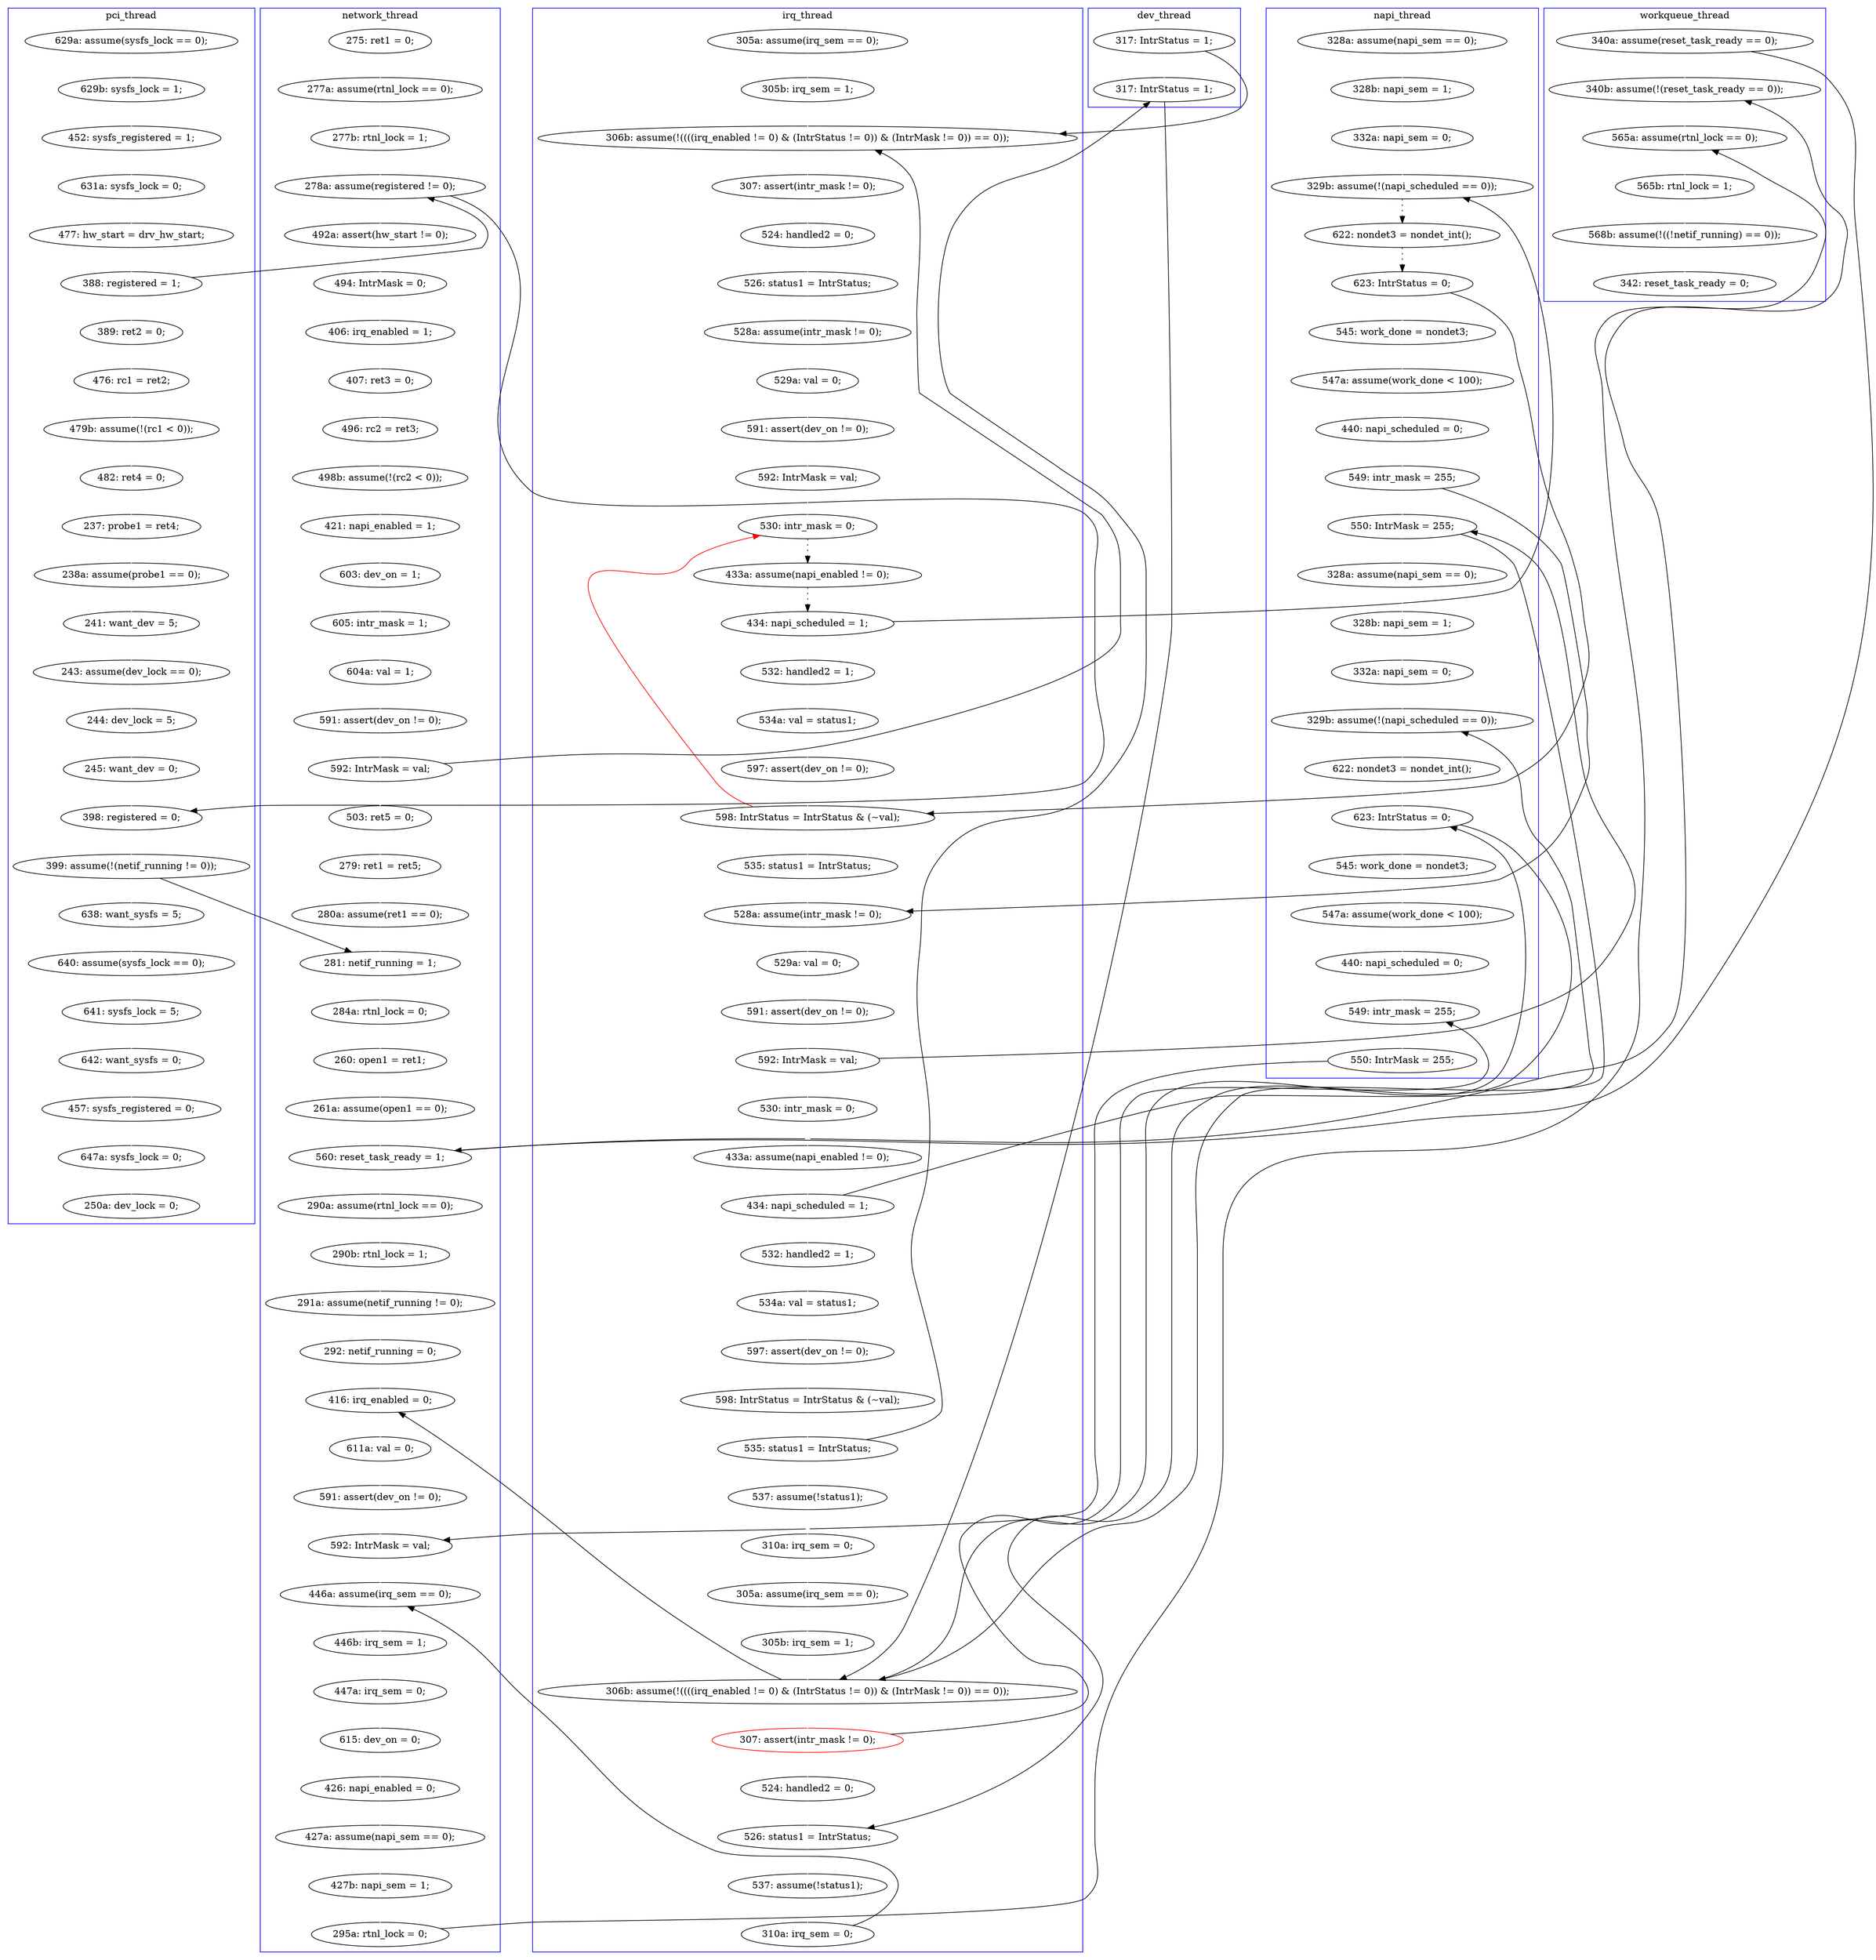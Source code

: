digraph Counterexample {
	190 -> 232 [color = white, style = solid]
	144 -> 146 [color = white, style = solid]
	299 -> 305 [color = white, style = solid]
	59 -> 61 [color = black, style = solid, constraint = false]
	190 -> 235 [color = black, style = solid, constraint = false]
	311 -> 332 [color = white, style = solid]
	145 -> 147 [color = white, style = solid]
	307 -> 309 [color = white, style = solid]
	70 -> 75 [color = white, style = solid]
	131 -> 135 [color = black, style = solid, constraint = false]
	133 -> 134 [color = white, style = solid]
	171 -> 199 [color = black, style = solid, constraint = false]
	175 -> 189 [color = black, style = solid, constraint = false]
	184 -> 186 [color = white, style = solid]
	120 -> 121 [color = white, style = solid]
	219 -> 255 [color = white, style = solid]
	294 -> 299 [color = white, style = solid]
	207 -> 233 [color = black, style = solid, constraint = false]
	124 -> 126 [color = white, style = solid]
	199 -> 206 [color = white, style = solid]
	216 -> 219 [color = white, style = solid]
	170 -> 171 [color = white, style = solid]
	59 -> 60 [color = white, style = solid]
	113 -> 114 [color = white, style = solid]
	264 -> 289 [color = white, style = solid]
	324 -> 325 [color = white, style = solid]
	107 -> 112 [color = white, style = solid]
	79 -> 82 [color = white, style = solid]
	254 -> 255 [color = black, style = solid, constraint = false]
	173 -> 174 [color = white, style = solid]
	206 -> 207 [color = white, style = solid]
	99 -> 106 [color = black, style = solid, constraint = false]
	92 -> 98 [color = white, style = solid]
	86 -> 90 [color = white, style = solid]
	114 -> 118 [color = white, style = solid]
	61 -> 253 [color = black, style = solid, constraint = false]
	174 -> 177 [color = white, style = solid]
	166 -> 170 [color = white, style = solid]
	289 -> 290 [color = white, style = solid]
	309 -> 314 [color = white, style = solid]
	220 -> 223 [color = white, style = solid]
	264 -> 311 [color = black, style = solid, constraint = false]
	256 -> 257 [color = white, style = solid]
	177 -> 178 [color = white, style = solid]
	186 -> 187 [color = white, style = solid]
	147 -> 150 [color = white, style = solid]
	161 -> 163 [color = white, style = solid]
	46 -> 47 [color = white, style = solid]
	159 -> 175 [color = white, style = solid]
	243 -> 244 [color = white, style = solid]
	207 -> 208 [color = white, style = solid]
	121 -> 123 [color = white, style = solid]
	112 -> 115 [color = white, style = solid]
	254 -> 271 [color = white, style = solid]
	274 -> 277 [color = white, style = solid]
	135 -> 143 [color = black, style = dotted]
	208 -> 211 [color = white, style = solid]
	50 -> 52 [color = white, style = solid]
	178 -> 180 [color = white, style = solid]
	192 -> 216 [color = white, style = solid]
	305 -> 307 [color = white, style = solid]
	82 -> 86 [color = white, style = solid]
	60 -> 220 [color = white, style = solid]
	171 -> 173 [color = white, style = solid]
	90 -> 91 [color = white, style = solid]
	76 -> 79 [color = white, style = solid]
	242 -> 243 [color = white, style = solid]
	163 -> 164 [color = white, style = solid]
	233 -> 283 [color = white, style = solid]
	283 -> 300 [color = white, style = solid]
	300 -> 314 [color = black, style = solid, constraint = false]
	156 -> 160 [color = white, style = solid]
	235 -> 237 [color = white, style = solid]
	134 -> 144 [color = white, style = solid]
	143 -> 145 [color = black, style = dotted]
	123 -> 124 [color = white, style = solid]
	273 -> 274 [color = white, style = solid]
	98 -> 101 [color = white, style = solid]
	126 -> 130 [color = black, style = dotted]
	130 -> 131 [color = black, style = dotted]
	180 -> 181 [color = white, style = solid]
	244 -> 245 [color = white, style = solid]
	237 -> 309 [color = black, style = solid, constraint = false]
	61 -> 69 [color = white, style = solid]
	41 -> 42 [color = white, style = solid]
	101 -> 106 [color = black, style = solid, constraint = false]
	211 -> 228 [color = white, style = solid]
	323 -> 324 [color = white, style = solid]
	160 -> 161 [color = white, style = solid]
	164 -> 175 [color = black, style = solid, constraint = false]
	75 -> 76 [color = white, style = solid]
	103 -> 104 [color = white, style = solid]
	318 -> 323 [color = white, style = solid]
	315 -> 316 [color = white, style = solid]
	106 -> 107 [color = white, style = solid]
	328 -> 332 [color = black, style = solid, constraint = false]
	146 -> 156 [color = white, style = solid]
	292 -> 294 [color = white, style = solid]
	314 -> 315 [color = white, style = solid]
	271 -> 272 [color = white, style = solid]
	91 -> 92 [color = white, style = solid]
	195 -> 196 [color = white, style = solid]
	239 -> 242 [color = white, style = solid]
	189 -> 299 [color = black, style = solid, constraint = false]
	145 -> 146 [color = black, style = solid, constraint = false]
	272 -> 273 [color = white, style = solid]
	333 -> 335 [color = white, style = solid]
	290 -> 292 [color = white, style = solid]
	232 -> 233 [color = white, style = solid]
	52 -> 54 [color = white, style = solid]
	164 -> 166 [color = white, style = solid]
	257 -> 260 [color = white, style = solid]
	223 -> 224 [color = white, style = solid]
	325 -> 328 [color = white, style = solid]
	224 -> 239 [color = white, style = solid]
	175 -> 195 [color = white, style = solid]
	253 -> 254 [color = white, style = solid]
	47 -> 61 [color = white, style = solid]
	180 -> 182 [color = black, style = solid, constraint = false]
	196 -> 197 [color = white, style = solid]
	29 -> 264 [color = black, style = solid, constraint = false]
	131 -> 133 [color = white, style = solid]
	279 -> 285 [color = white, style = solid]
	104 -> 106 [color = white, style = solid]
	118 -> 135 [color = white, style = solid]
	189 -> 190 [color = white, style = solid]
	101 -> 192 [color = white, style = solid]
	277 -> 279 [color = white, style = solid]
	54 -> 59 [color = white, style = solid]
	29 -> 311 [color = white, style = solid]
	150 -> 154 [color = white, style = solid]
	146 -> 126 [color = red, style = solid, constraint = false]
	115 -> 120 [color = white, style = solid]
	44 -> 46 [color = white, style = solid]
	246 -> 253 [color = white, style = solid]
	182 -> 189 [color = black, style = solid, constraint = false]
	260 -> 264 [color = white, style = solid]
	159 -> 160 [color = black, style = solid, constraint = false]
	181 -> 184 [color = white, style = solid]
	99 -> 182 [color = white, style = solid]
	42 -> 50 [color = white, style = solid]
	335 -> 343 [color = white, style = solid]
	228 -> 235 [color = white, style = solid]
	255 -> 256 [color = white, style = solid]
	245 -> 246 [color = white, style = solid]
	69 -> 70 [color = white, style = solid]
	187 -> 189 [color = white, style = solid]
	316 -> 318 [color = white, style = solid]
	197 -> 199 [color = white, style = solid]
	189 -> 207 [color = black, style = solid, constraint = false]
	154 -> 159 [color = white, style = solid]
	332 -> 333 [color = white, style = solid]
	subgraph cluster7 {
		label = dev_thread
		color = blue
		99  [label = "317: IntrStatus = 1;"]
		182  [label = "317: IntrStatus = 1;"]
	}
	subgraph cluster4 {
		label = napi_thread
		color = blue
		208  [label = "545: work_done = nondet3;"]
		211  [label = "547a: assume(work_done < 100);"]
		237  [label = "550: IntrMask = 255;"]
		154  [label = "440: napi_scheduled = 0;"]
		150  [label = "547a: assume(work_done < 100);"]
		135  [label = "329b: assume(!(napi_scheduled == 0));"]
		207  [label = "623: IntrStatus = 0;"]
		175  [label = "550: IntrMask = 255;"]
		143  [label = "622: nondet3 = nondet_int();"]
		114  [label = "328b: napi_sem = 1;"]
		145  [label = "623: IntrStatus = 0;"]
		197  [label = "332a: napi_sem = 0;"]
		118  [label = "332a: napi_sem = 0;"]
		206  [label = "622: nondet3 = nondet_int();"]
		196  [label = "328b: napi_sem = 1;"]
		199  [label = "329b: assume(!(napi_scheduled == 0));"]
		195  [label = "328a: assume(napi_sem == 0);"]
		147  [label = "545: work_done = nondet3;"]
		235  [label = "549: intr_mask = 255;"]
		113  [label = "328a: assume(napi_sem == 0);"]
		228  [label = "440: napi_scheduled = 0;"]
		159  [label = "549: intr_mask = 255;"]
	}
	subgraph cluster5 {
		label = workqueue_thread
		color = blue
		333  [label = "565b: rtnl_lock = 1;"]
		311  [label = "340b: assume(!(reset_task_ready == 0));"]
		335  [label = "568b: assume(!((!netif_running) == 0));"]
		332  [label = "565a: assume(rtnl_lock == 0);"]
		29  [label = "340a: assume(reset_task_ready == 0);"]
		343  [label = "342: reset_task_ready = 0;"]
	}
	subgraph cluster1 {
		label = pci_thread
		color = blue
		245  [label = "244: dev_lock = 5;"]
		273  [label = "641: sysfs_lock = 5;"]
		223  [label = "479b: assume(!(rc1 < 0));"]
		254  [label = "399: assume(!(netif_running != 0));"]
		42  [label = "629b: sysfs_lock = 1;"]
		285  [label = "250a: dev_lock = 0;"]
		220  [label = "476: rc1 = ret2;"]
		244  [label = "243: assume(dev_lock == 0);"]
		60  [label = "389: ret2 = 0;"]
		243  [label = "241: want_dev = 5;"]
		242  [label = "238a: assume(probe1 == 0);"]
		277  [label = "457: sysfs_registered = 0;"]
		274  [label = "642: want_sysfs = 0;"]
		239  [label = "237: probe1 = ret4;"]
		253  [label = "398: registered = 0;"]
		52  [label = "631a: sysfs_lock = 0;"]
		279  [label = "647a: sysfs_lock = 0;"]
		272  [label = "640: assume(sysfs_lock == 0);"]
		224  [label = "482: ret4 = 0;"]
		54  [label = "477: hw_start = drv_hw_start;"]
		59  [label = "388: registered = 1;"]
		41  [label = "629a: assume(sysfs_lock == 0);"]
		50  [label = "452: sysfs_registered = 1;"]
		271  [label = "638: want_sysfs = 5;"]
		246  [label = "245: want_dev = 0;"]
	}
	subgraph cluster3 {
		label = irq_thread
		color = blue
		120  [label = "528a: assume(intr_mask != 0);"]
		189  [label = "306b: assume(!((((irq_enabled != 0) & (IntrStatus != 0)) & (IntrMask != 0)) == 0));"]
		173  [label = "532: handled2 = 1;"]
		171  [label = "434: napi_scheduled = 1;"]
		115  [label = "526: status1 = IntrStatus;"]
		121  [label = "529a: val = 0;"]
		190  [label = "307: assert(intr_mask != 0);", color = red]
		180  [label = "535: status1 = IntrStatus;"]
		156  [label = "535: status1 = IntrStatus;"]
		232  [label = "524: handled2 = 0;"]
		130  [label = "433a: assume(napi_enabled != 0);"]
		166  [label = "530: intr_mask = 0;"]
		178  [label = "598: IntrStatus = IntrStatus & (~val);"]
		160  [label = "528a: assume(intr_mask != 0);"]
		103  [label = "305a: assume(irq_sem == 0);"]
		161  [label = "529a: val = 0;"]
		144  [label = "597: assert(dev_on != 0);"]
		104  [label = "305b: irq_sem = 1;"]
		134  [label = "534a: val = status1;"]
		283  [label = "537: assume(!status1);"]
		133  [label = "532: handled2 = 1;"]
		187  [label = "305b: irq_sem = 1;"]
		164  [label = "592: IntrMask = val;"]
		106  [label = "306b: assume(!((((irq_enabled != 0) & (IntrStatus != 0)) & (IntrMask != 0)) == 0));"]
		107  [label = "307: assert(intr_mask != 0);"]
		126  [label = "530: intr_mask = 0;"]
		124  [label = "592: IntrMask = val;"]
		300  [label = "310a: irq_sem = 0;"]
		177  [label = "597: assert(dev_on != 0);"]
		123  [label = "591: assert(dev_on != 0);"]
		131  [label = "434: napi_scheduled = 1;"]
		186  [label = "305a: assume(irq_sem == 0);"]
		146  [label = "598: IntrStatus = IntrStatus & (~val);"]
		174  [label = "534a: val = status1;"]
		233  [label = "526: status1 = IntrStatus;"]
		181  [label = "537: assume(!status1);"]
		112  [label = "524: handled2 = 0;"]
		170  [label = "433a: assume(napi_enabled != 0);"]
		163  [label = "591: assert(dev_on != 0);"]
		184  [label = "310a: irq_sem = 0;"]
	}
	subgraph cluster2 {
		label = network_thread
		color = blue
		294  [label = "292: netif_running = 0;"]
		90  [label = "603: dev_on = 1;"]
		216  [label = "279: ret1 = ret5;"]
		305  [label = "611a: val = 0;"]
		264  [label = "560: reset_task_ready = 1;"]
		76  [label = "407: ret3 = 0;"]
		316  [label = "447a: irq_sem = 0;"]
		192  [label = "503: ret5 = 0;"]
		328  [label = "295a: rtnl_lock = 0;"]
		46  [label = "277a: assume(rtnl_lock == 0);"]
		75  [label = "406: irq_enabled = 1;"]
		79  [label = "496: rc2 = ret3;"]
		309  [label = "592: IntrMask = val;"]
		101  [label = "592: IntrMask = val;"]
		61  [label = "278a: assume(registered != 0);"]
		47  [label = "277b: rtnl_lock = 1;"]
		98  [label = "591: assert(dev_on != 0);"]
		257  [label = "260: open1 = ret1;"]
		289  [label = "290a: assume(rtnl_lock == 0);"]
		86  [label = "421: napi_enabled = 1;"]
		324  [label = "427a: assume(napi_sem == 0);"]
		70  [label = "494: IntrMask = 0;"]
		91  [label = "605: intr_mask = 1;"]
		299  [label = "416: irq_enabled = 0;"]
		325  [label = "427b: napi_sem = 1;"]
		314  [label = "446a: assume(irq_sem == 0);"]
		318  [label = "615: dev_on = 0;"]
		256  [label = "284a: rtnl_lock = 0;"]
		292  [label = "291a: assume(netif_running != 0);"]
		323  [label = "426: napi_enabled = 0;"]
		260  [label = "261a: assume(open1 == 0);"]
		69  [label = "492a: assert(hw_start != 0);"]
		290  [label = "290b: rtnl_lock = 1;"]
		315  [label = "446b: irq_sem = 1;"]
		307  [label = "591: assert(dev_on != 0);"]
		92  [label = "604a: val = 1;"]
		44  [label = "275: ret1 = 0;"]
		219  [label = "280a: assume(ret1 == 0);"]
		255  [label = "281: netif_running = 1;"]
		82  [label = "498b: assume(!(rc2 < 0));"]
	}
}